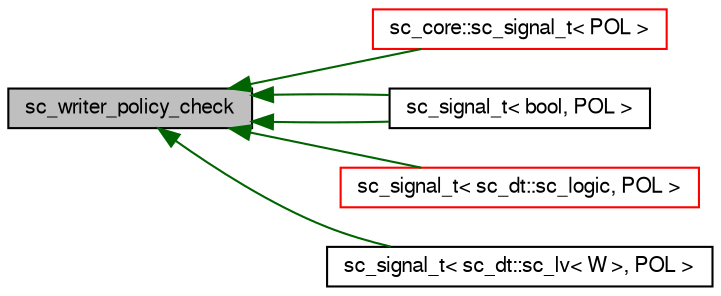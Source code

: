 digraph G
{
  edge [fontname="FreeSans",fontsize="10",labelfontname="FreeSans",labelfontsize="10"];
  node [fontname="FreeSans",fontsize="10",shape=record];
  rankdir=LR;
  Node1 [label="sc_writer_policy_check",height=0.2,width=0.4,color="black", fillcolor="grey75", style="filled" fontcolor="black"];
  Node1 -> Node2 [dir=back,color="darkgreen",fontsize="10",style="solid",fontname="FreeSans"];
  Node2 [label="sc_core::sc_signal_t\< POL \>",height=0.2,width=0.4,color="red", fillcolor="white", style="filled",URL="$a00195.html"];
  Node1 -> Node3 [dir=back,color="darkgreen",fontsize="10",style="solid",fontname="FreeSans"];
  Node3 [label="sc_signal_t\< bool, POL \>",height=0.2,width=0.4,color="black", fillcolor="white", style="filled",URL="$a00195.html"];
  Node1 -> Node3 [dir=back,color="darkgreen",fontsize="10",style="solid",fontname="FreeSans"];
  Node1 -> Node4 [dir=back,color="darkgreen",fontsize="10",style="solid",fontname="FreeSans"];
  Node4 [label="sc_signal_t\< sc_dt::sc_logic, POL \>",height=0.2,width=0.4,color="red", fillcolor="white", style="filled",URL="$a00195.html"];
  Node1 -> Node5 [dir=back,color="darkgreen",fontsize="10",style="solid",fontname="FreeSans"];
  Node5 [label="sc_signal_t\< sc_dt::sc_lv\< W \>, POL \>",height=0.2,width=0.4,color="black", fillcolor="white", style="filled",URL="$a00195.html"];
}
